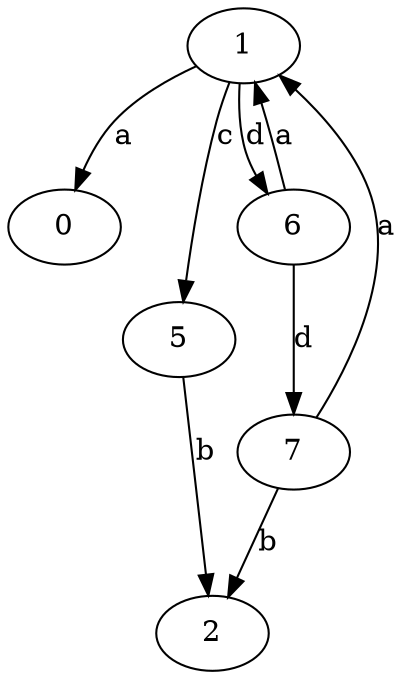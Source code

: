 strict digraph  {
0;
1;
2;
5;
6;
7;
1 -> 0  [label=a];
1 -> 5  [label=c];
1 -> 6  [label=d];
5 -> 2  [label=b];
6 -> 1  [label=a];
6 -> 7  [label=d];
7 -> 1  [label=a];
7 -> 2  [label=b];
}
